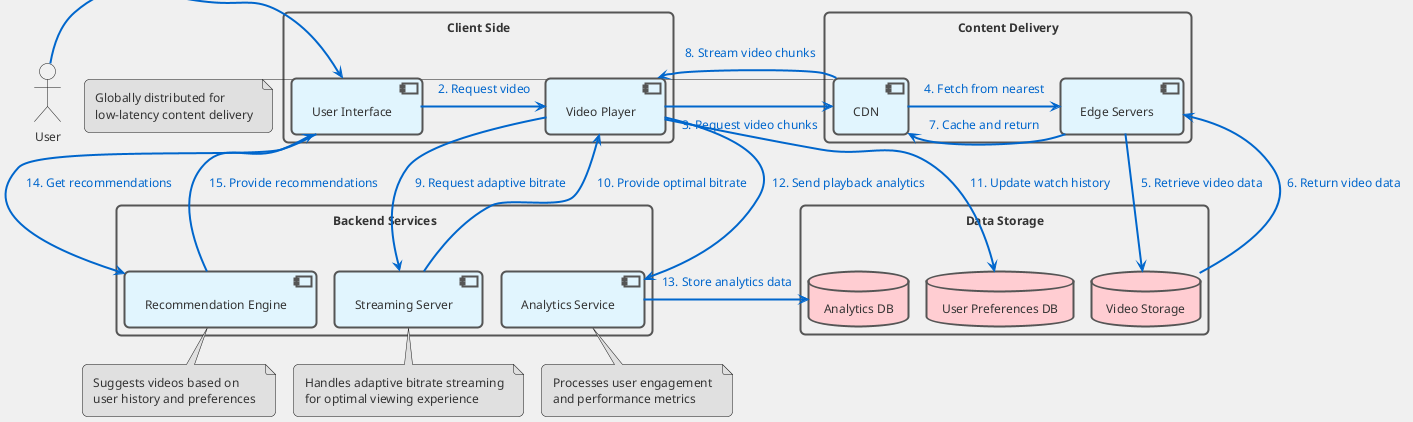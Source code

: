 @startuml YouTube_Video_Playback_Architecture
!pragma layout smetana
allowmixing

skinparam backgroundColor #F0F0F0
skinparam defaultFontName Arial
skinparam defaultFontSize 12
skinparam defaultFontColor #333333
skinparam padding 5
skinparam roundCorner 10
skinparam ArrowColor #0066CC
skinparam ArrowThickness 2
skinparam linetype ortho

' 增加组件边框的可见度
skinparam rectangle {
    BorderColor #555555
    BorderThickness 2
}
skinparam component {
    BorderColor #555555
    BorderThickness 2
    BackgroundColor #E1F5FE
}
skinparam database {
    BorderColor #555555
    BorderThickness 2
    BackgroundColor #FFCDD2
}

' Components
rectangle "Client Side" as ClientSide {
    component "User Interface" as UI
    component "Video Player" as VideoPlayer
}

rectangle "Content Delivery" as ContentDelivery {
    component "CDN" as CDN
    component "Edge Servers" as EdgeServers
}

rectangle "Backend Services" as BackendServices {
    component "Streaming Server" as StreamingServer
    component "Analytics Service" as AnalyticsService
    component "Recommendation Engine" as RecommendationEngine
}

rectangle "Data Storage" as DataStorage {
    database "Video Storage" as VideoStorage
    database "User Preferences DB" as UserPrefsDB
    database "Analytics DB" as AnalyticsDB
}

actor "User" as User

' Connections
User -right-> UI : <color:#0066CC>1. Interact</color>
UI -right-> VideoPlayer : <color:#0066CC>2. Request video</color>
VideoPlayer -right-> CDN : <color:#0066CC>3. Request video chunks</color>
CDN -right-> EdgeServers : <color:#0066CC>4. Fetch from nearest</color>
EdgeServers -down-> VideoStorage : <color:#0066CC>5. Retrieve video data</color>
VideoStorage -up-> EdgeServers : <color:#0066CC>6. Return video data</color>
EdgeServers -left-> CDN : <color:#0066CC>7. Cache and return</color>
CDN -left-> VideoPlayer : <color:#0066CC>8. Stream video chunks</color>
VideoPlayer -down-> StreamingServer : <color:#0066CC>9. Request adaptive bitrate</color>
StreamingServer -up-> VideoPlayer : <color:#0066CC>10. Provide optimal bitrate</color>
VideoPlayer -down-> UserPrefsDB : <color:#0066CC>11. Update watch history</color>
VideoPlayer -down-> AnalyticsService : <color:#0066CC>12. Send playback analytics</color>
AnalyticsService -right-> AnalyticsDB : <color:#0066CC>13. Store analytics data</color>
UI -down-> RecommendationEngine : <color:#0066CC>14. Get recommendations</color>
RecommendationEngine -up-> UI : <color:#0066CC>15. Provide recommendations</color>

' Notes
note right of CDN #E0E0E0
  Globally distributed for
  low-latency content delivery
end note

note bottom of StreamingServer #E0E0E0
  Handles adaptive bitrate streaming
  for optimal viewing experience
end note

note bottom of AnalyticsService #E0E0E0
  Processes user engagement
  and performance metrics
end note

note bottom of RecommendationEngine #E0E0E0
  Suggests videos based on
  user history and preferences
end note

@enduml
